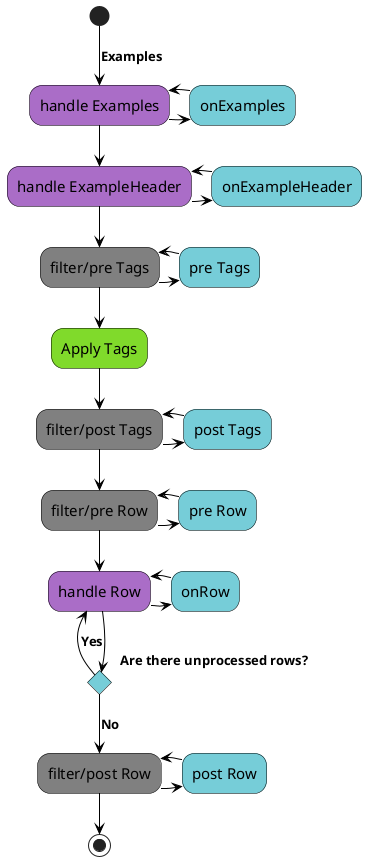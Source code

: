 @startuml
skinparam activity {
BackgroundColor #76CDD8
BackgroundColor<<apply>> #80DA2B
BackgroundColor<<filter>> #808080
BackgroundColor<<handle>> #AA6DC7
ArrowColor black
ArrowFontSize 13
ArrowFontStyle bold
ArrowFontName Segoe UI
BorderColor black
FontName Segoe UI
FontSize 15
}
(*) -->[Examples] "handle Examples"
-right-> "onExamples"
-left-> "handle Examples" <<handle>>
--> "handle ExampleHeader" <<handle>>
-right-> "onExampleHeader"
-left-> "handle ExampleHeader"
--> "filter/pre Tags" <<filter>>
-right-> "pre Tags"
-left-> "filter/pre Tags"
--> "Apply Tags" <<apply>>
--> "filter/post Tags" <<filter>>
-right-> "post Tags"
-left-> "filter/post Tags"
--> "filter/pre Row" <<filter>>
-right-> "pre Row"
-left-> "filter/pre Row" <<filter>>
--> "handle Row" <<handle>>
-right-> "onRow"
-left-> "handle Row"
If "Are there unprocessed rows?"
-left-> [Yes] "handle Row" <<handle>>
else
--> [No] "filter/post Row" <<filter>>
-right-> "post Row"
-left-> "filter/post Row" <<filter>>
--> (*)
@enduml